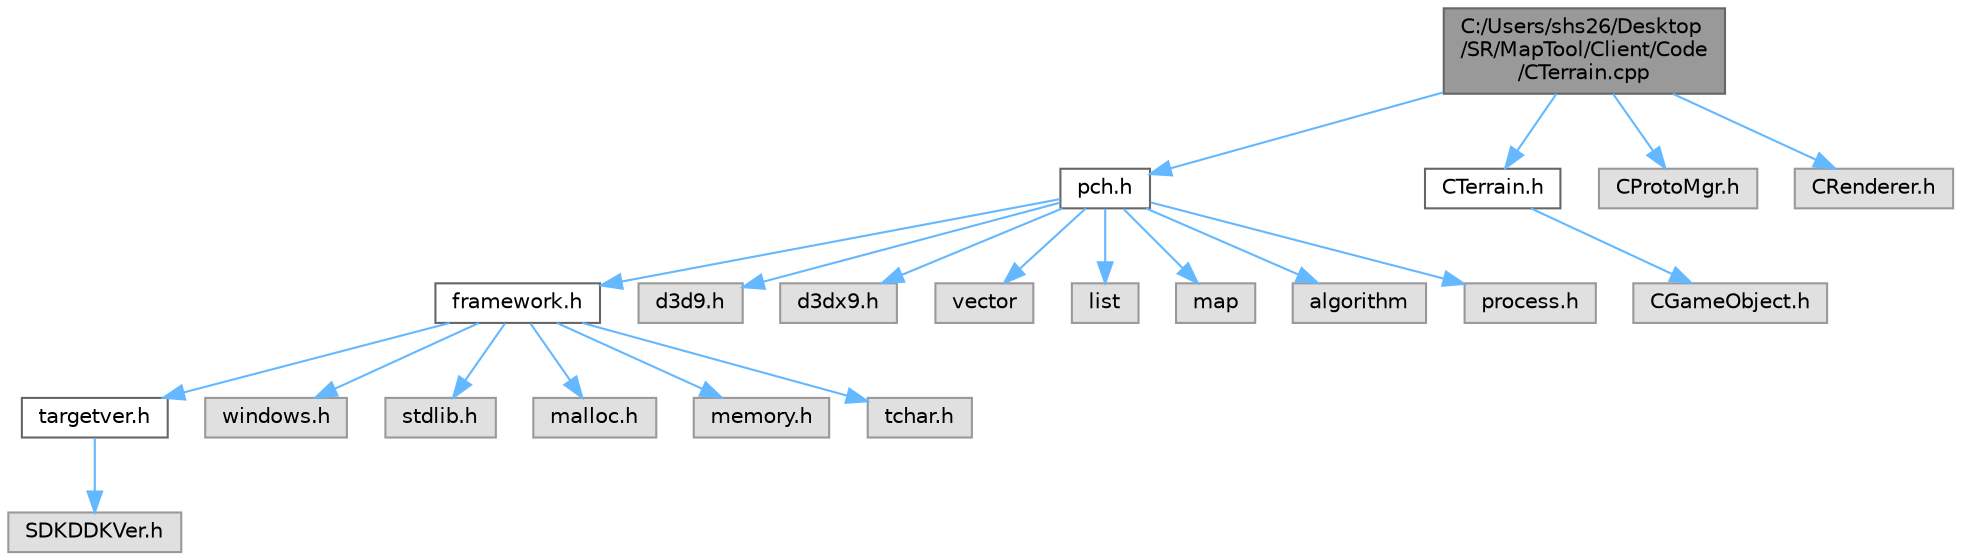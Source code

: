 digraph "C:/Users/shs26/Desktop/SR/MapTool/Client/Code/CTerrain.cpp"
{
 // LATEX_PDF_SIZE
  bgcolor="transparent";
  edge [fontname=Helvetica,fontsize=10,labelfontname=Helvetica,labelfontsize=10];
  node [fontname=Helvetica,fontsize=10,shape=box,height=0.2,width=0.4];
  Node1 [id="Node000001",label="C:/Users/shs26/Desktop\l/SR/MapTool/Client/Code\l/CTerrain.cpp",height=0.2,width=0.4,color="gray40", fillcolor="grey60", style="filled", fontcolor="black",tooltip=" "];
  Node1 -> Node2 [id="edge21_Node000001_Node000002",color="steelblue1",style="solid",tooltip=" "];
  Node2 [id="Node000002",label="pch.h",height=0.2,width=0.4,color="grey40", fillcolor="white", style="filled",URL="$pch_8h.html",tooltip=" "];
  Node2 -> Node3 [id="edge22_Node000002_Node000003",color="steelblue1",style="solid",tooltip=" "];
  Node3 [id="Node000003",label="framework.h",height=0.2,width=0.4,color="grey40", fillcolor="white", style="filled",URL="$framework_8h.html",tooltip=" "];
  Node3 -> Node4 [id="edge23_Node000003_Node000004",color="steelblue1",style="solid",tooltip=" "];
  Node4 [id="Node000004",label="targetver.h",height=0.2,width=0.4,color="grey40", fillcolor="white", style="filled",URL="$targetver_8h.html",tooltip=" "];
  Node4 -> Node5 [id="edge24_Node000004_Node000005",color="steelblue1",style="solid",tooltip=" "];
  Node5 [id="Node000005",label="SDKDDKVer.h",height=0.2,width=0.4,color="grey60", fillcolor="#E0E0E0", style="filled",tooltip=" "];
  Node3 -> Node6 [id="edge25_Node000003_Node000006",color="steelblue1",style="solid",tooltip=" "];
  Node6 [id="Node000006",label="windows.h",height=0.2,width=0.4,color="grey60", fillcolor="#E0E0E0", style="filled",tooltip=" "];
  Node3 -> Node7 [id="edge26_Node000003_Node000007",color="steelblue1",style="solid",tooltip=" "];
  Node7 [id="Node000007",label="stdlib.h",height=0.2,width=0.4,color="grey60", fillcolor="#E0E0E0", style="filled",tooltip=" "];
  Node3 -> Node8 [id="edge27_Node000003_Node000008",color="steelblue1",style="solid",tooltip=" "];
  Node8 [id="Node000008",label="malloc.h",height=0.2,width=0.4,color="grey60", fillcolor="#E0E0E0", style="filled",tooltip=" "];
  Node3 -> Node9 [id="edge28_Node000003_Node000009",color="steelblue1",style="solid",tooltip=" "];
  Node9 [id="Node000009",label="memory.h",height=0.2,width=0.4,color="grey60", fillcolor="#E0E0E0", style="filled",tooltip=" "];
  Node3 -> Node10 [id="edge29_Node000003_Node000010",color="steelblue1",style="solid",tooltip=" "];
  Node10 [id="Node000010",label="tchar.h",height=0.2,width=0.4,color="grey60", fillcolor="#E0E0E0", style="filled",tooltip=" "];
  Node2 -> Node11 [id="edge30_Node000002_Node000011",color="steelblue1",style="solid",tooltip=" "];
  Node11 [id="Node000011",label="d3d9.h",height=0.2,width=0.4,color="grey60", fillcolor="#E0E0E0", style="filled",tooltip=" "];
  Node2 -> Node12 [id="edge31_Node000002_Node000012",color="steelblue1",style="solid",tooltip=" "];
  Node12 [id="Node000012",label="d3dx9.h",height=0.2,width=0.4,color="grey60", fillcolor="#E0E0E0", style="filled",tooltip=" "];
  Node2 -> Node13 [id="edge32_Node000002_Node000013",color="steelblue1",style="solid",tooltip=" "];
  Node13 [id="Node000013",label="vector",height=0.2,width=0.4,color="grey60", fillcolor="#E0E0E0", style="filled",tooltip=" "];
  Node2 -> Node14 [id="edge33_Node000002_Node000014",color="steelblue1",style="solid",tooltip=" "];
  Node14 [id="Node000014",label="list",height=0.2,width=0.4,color="grey60", fillcolor="#E0E0E0", style="filled",tooltip=" "];
  Node2 -> Node15 [id="edge34_Node000002_Node000015",color="steelblue1",style="solid",tooltip=" "];
  Node15 [id="Node000015",label="map",height=0.2,width=0.4,color="grey60", fillcolor="#E0E0E0", style="filled",tooltip=" "];
  Node2 -> Node16 [id="edge35_Node000002_Node000016",color="steelblue1",style="solid",tooltip=" "];
  Node16 [id="Node000016",label="algorithm",height=0.2,width=0.4,color="grey60", fillcolor="#E0E0E0", style="filled",tooltip=" "];
  Node2 -> Node17 [id="edge36_Node000002_Node000017",color="steelblue1",style="solid",tooltip=" "];
  Node17 [id="Node000017",label="process.h",height=0.2,width=0.4,color="grey60", fillcolor="#E0E0E0", style="filled",tooltip=" "];
  Node1 -> Node18 [id="edge37_Node000001_Node000018",color="steelblue1",style="solid",tooltip=" "];
  Node18 [id="Node000018",label="CTerrain.h",height=0.2,width=0.4,color="grey40", fillcolor="white", style="filled",URL="$_c_terrain_8h.html",tooltip=" "];
  Node18 -> Node19 [id="edge38_Node000018_Node000019",color="steelblue1",style="solid",tooltip=" "];
  Node19 [id="Node000019",label="CGameObject.h",height=0.2,width=0.4,color="grey60", fillcolor="#E0E0E0", style="filled",tooltip=" "];
  Node1 -> Node20 [id="edge39_Node000001_Node000020",color="steelblue1",style="solid",tooltip=" "];
  Node20 [id="Node000020",label="CProtoMgr.h",height=0.2,width=0.4,color="grey60", fillcolor="#E0E0E0", style="filled",tooltip=" "];
  Node1 -> Node21 [id="edge40_Node000001_Node000021",color="steelblue1",style="solid",tooltip=" "];
  Node21 [id="Node000021",label="CRenderer.h",height=0.2,width=0.4,color="grey60", fillcolor="#E0E0E0", style="filled",tooltip=" "];
}
